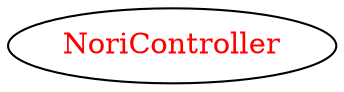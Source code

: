 digraph dependencyGraph {
 concentrate=true;
 ranksep="2.0";
 rankdir="LR"; 
 splines="ortho";
"NoriController" [fontcolor="red"];
}